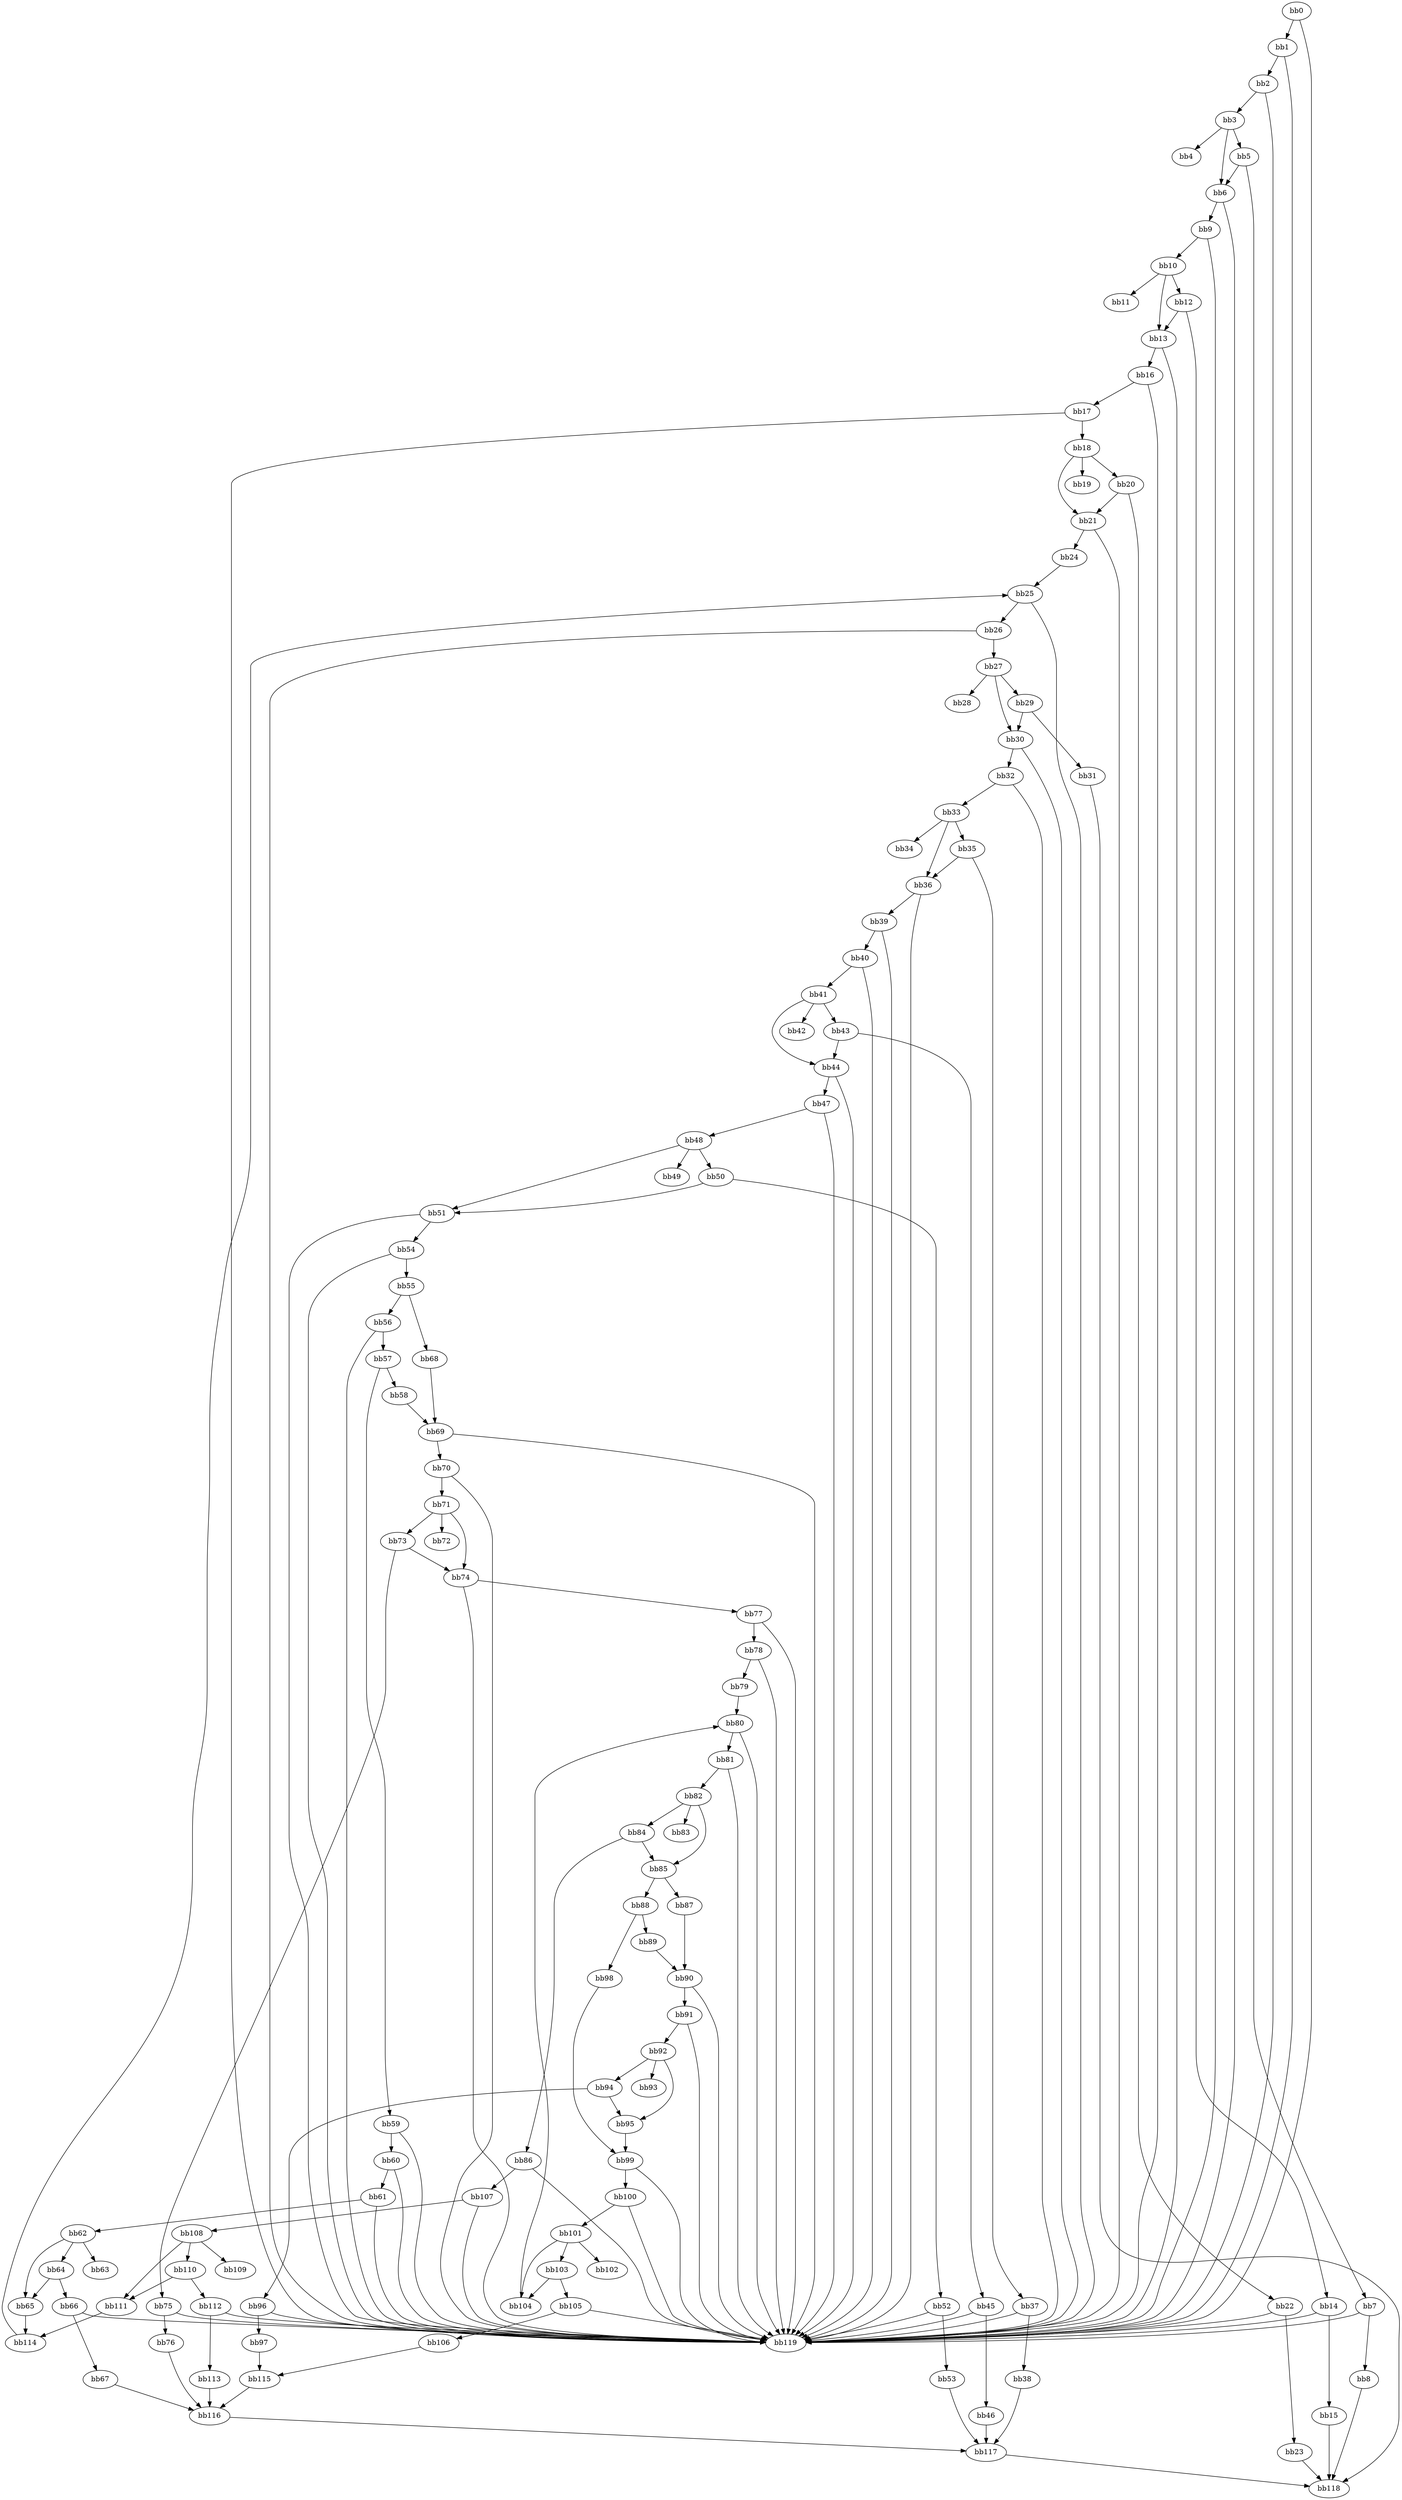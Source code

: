 digraph {
    0 [ label = "bb0\l" ]
    1 [ label = "bb1\l" ]
    2 [ label = "bb2\l" ]
    3 [ label = "bb3\l" ]
    4 [ label = "bb4\l" ]
    5 [ label = "bb5\l" ]
    6 [ label = "bb6\l" ]
    7 [ label = "bb7\l" ]
    8 [ label = "bb8\l" ]
    9 [ label = "bb9\l" ]
    10 [ label = "bb10\l" ]
    11 [ label = "bb11\l" ]
    12 [ label = "bb12\l" ]
    13 [ label = "bb13\l" ]
    14 [ label = "bb14\l" ]
    15 [ label = "bb15\l" ]
    16 [ label = "bb16\l" ]
    17 [ label = "bb17\l" ]
    18 [ label = "bb18\l" ]
    19 [ label = "bb19\l" ]
    20 [ label = "bb20\l" ]
    21 [ label = "bb21\l" ]
    22 [ label = "bb22\l" ]
    23 [ label = "bb23\l" ]
    24 [ label = "bb24\l" ]
    25 [ label = "bb25\l" ]
    26 [ label = "bb26\l" ]
    27 [ label = "bb27\l" ]
    28 [ label = "bb28\l" ]
    29 [ label = "bb29\l" ]
    30 [ label = "bb30\l" ]
    31 [ label = "bb31\l" ]
    32 [ label = "bb32\l" ]
    33 [ label = "bb33\l" ]
    34 [ label = "bb34\l" ]
    35 [ label = "bb35\l" ]
    36 [ label = "bb36\l" ]
    37 [ label = "bb37\l" ]
    38 [ label = "bb38\l" ]
    39 [ label = "bb39\l" ]
    40 [ label = "bb40\l" ]
    41 [ label = "bb41\l" ]
    42 [ label = "bb42\l" ]
    43 [ label = "bb43\l" ]
    44 [ label = "bb44\l" ]
    45 [ label = "bb45\l" ]
    46 [ label = "bb46\l" ]
    47 [ label = "bb47\l" ]
    48 [ label = "bb48\l" ]
    49 [ label = "bb49\l" ]
    50 [ label = "bb50\l" ]
    51 [ label = "bb51\l" ]
    52 [ label = "bb52\l" ]
    53 [ label = "bb53\l" ]
    54 [ label = "bb54\l" ]
    55 [ label = "bb55\l" ]
    56 [ label = "bb56\l" ]
    57 [ label = "bb57\l" ]
    58 [ label = "bb58\l" ]
    59 [ label = "bb59\l" ]
    60 [ label = "bb60\l" ]
    61 [ label = "bb61\l" ]
    62 [ label = "bb62\l" ]
    63 [ label = "bb63\l" ]
    64 [ label = "bb64\l" ]
    65 [ label = "bb65\l" ]
    66 [ label = "bb66\l" ]
    67 [ label = "bb67\l" ]
    68 [ label = "bb68\l" ]
    69 [ label = "bb69\l" ]
    70 [ label = "bb70\l" ]
    71 [ label = "bb71\l" ]
    72 [ label = "bb72\l" ]
    73 [ label = "bb73\l" ]
    74 [ label = "bb74\l" ]
    75 [ label = "bb75\l" ]
    76 [ label = "bb76\l" ]
    77 [ label = "bb77\l" ]
    78 [ label = "bb78\l" ]
    79 [ label = "bb79\l" ]
    80 [ label = "bb80\l" ]
    81 [ label = "bb81\l" ]
    82 [ label = "bb82\l" ]
    83 [ label = "bb83\l" ]
    84 [ label = "bb84\l" ]
    85 [ label = "bb85\l" ]
    86 [ label = "bb86\l" ]
    87 [ label = "bb87\l" ]
    88 [ label = "bb88\l" ]
    89 [ label = "bb89\l" ]
    90 [ label = "bb90\l" ]
    91 [ label = "bb91\l" ]
    92 [ label = "bb92\l" ]
    93 [ label = "bb93\l" ]
    94 [ label = "bb94\l" ]
    95 [ label = "bb95\l" ]
    96 [ label = "bb96\l" ]
    97 [ label = "bb97\l" ]
    98 [ label = "bb98\l" ]
    99 [ label = "bb99\l" ]
    100 [ label = "bb100\l" ]
    101 [ label = "bb101\l" ]
    102 [ label = "bb102\l" ]
    103 [ label = "bb103\l" ]
    104 [ label = "bb104\l" ]
    105 [ label = "bb105\l" ]
    106 [ label = "bb106\l" ]
    107 [ label = "bb107\l" ]
    108 [ label = "bb108\l" ]
    109 [ label = "bb109\l" ]
    110 [ label = "bb110\l" ]
    111 [ label = "bb111\l" ]
    112 [ label = "bb112\l" ]
    113 [ label = "bb113\l" ]
    114 [ label = "bb114\l" ]
    115 [ label = "bb115\l" ]
    116 [ label = "bb116\l" ]
    117 [ label = "bb117\l" ]
    118 [ label = "bb118\l" ]
    119 [ label = "bb119\l" ]
    0 -> 1 [ ]
    0 -> 119 [ ]
    1 -> 2 [ ]
    1 -> 119 [ ]
    2 -> 3 [ ]
    2 -> 119 [ ]
    3 -> 4 [ ]
    3 -> 5 [ ]
    3 -> 6 [ ]
    5 -> 6 [ ]
    5 -> 7 [ ]
    6 -> 9 [ ]
    6 -> 119 [ ]
    7 -> 8 [ ]
    7 -> 119 [ ]
    8 -> 118 [ ]
    9 -> 10 [ ]
    9 -> 119 [ ]
    10 -> 11 [ ]
    10 -> 12 [ ]
    10 -> 13 [ ]
    12 -> 13 [ ]
    12 -> 14 [ ]
    13 -> 16 [ ]
    13 -> 119 [ ]
    14 -> 15 [ ]
    14 -> 119 [ ]
    15 -> 118 [ ]
    16 -> 17 [ ]
    16 -> 119 [ ]
    17 -> 18 [ ]
    17 -> 119 [ ]
    18 -> 19 [ ]
    18 -> 20 [ ]
    18 -> 21 [ ]
    20 -> 21 [ ]
    20 -> 22 [ ]
    21 -> 24 [ ]
    21 -> 119 [ ]
    22 -> 23 [ ]
    22 -> 119 [ ]
    23 -> 118 [ ]
    24 -> 25 [ ]
    25 -> 26 [ ]
    25 -> 119 [ ]
    26 -> 27 [ ]
    26 -> 119 [ ]
    27 -> 28 [ ]
    27 -> 29 [ ]
    27 -> 30 [ ]
    29 -> 30 [ ]
    29 -> 31 [ ]
    30 -> 32 [ ]
    30 -> 119 [ ]
    31 -> 118 [ ]
    32 -> 33 [ ]
    32 -> 119 [ ]
    33 -> 34 [ ]
    33 -> 35 [ ]
    33 -> 36 [ ]
    35 -> 36 [ ]
    35 -> 37 [ ]
    36 -> 39 [ ]
    36 -> 119 [ ]
    37 -> 38 [ ]
    37 -> 119 [ ]
    38 -> 117 [ ]
    39 -> 40 [ ]
    39 -> 119 [ ]
    40 -> 41 [ ]
    40 -> 119 [ ]
    41 -> 42 [ ]
    41 -> 43 [ ]
    41 -> 44 [ ]
    43 -> 44 [ ]
    43 -> 45 [ ]
    44 -> 47 [ ]
    44 -> 119 [ ]
    45 -> 46 [ ]
    45 -> 119 [ ]
    46 -> 117 [ ]
    47 -> 48 [ ]
    47 -> 119 [ ]
    48 -> 49 [ ]
    48 -> 50 [ ]
    48 -> 51 [ ]
    50 -> 51 [ ]
    50 -> 52 [ ]
    51 -> 54 [ ]
    51 -> 119 [ ]
    52 -> 53 [ ]
    52 -> 119 [ ]
    53 -> 117 [ ]
    54 -> 55 [ ]
    54 -> 119 [ ]
    55 -> 56 [ ]
    55 -> 68 [ ]
    56 -> 57 [ ]
    56 -> 119 [ ]
    57 -> 58 [ ]
    57 -> 59 [ ]
    58 -> 69 [ ]
    59 -> 60 [ ]
    59 -> 119 [ ]
    60 -> 61 [ ]
    60 -> 119 [ ]
    61 -> 62 [ ]
    61 -> 119 [ ]
    62 -> 63 [ ]
    62 -> 64 [ ]
    62 -> 65 [ ]
    64 -> 65 [ ]
    64 -> 66 [ ]
    65 -> 114 [ ]
    66 -> 67 [ ]
    66 -> 119 [ ]
    67 -> 116 [ ]
    68 -> 69 [ ]
    69 -> 70 [ ]
    69 -> 119 [ ]
    70 -> 71 [ ]
    70 -> 119 [ ]
    71 -> 72 [ ]
    71 -> 73 [ ]
    71 -> 74 [ ]
    73 -> 74 [ ]
    73 -> 75 [ ]
    74 -> 77 [ ]
    74 -> 119 [ ]
    75 -> 76 [ ]
    75 -> 119 [ ]
    76 -> 116 [ ]
    77 -> 78 [ ]
    77 -> 119 [ ]
    78 -> 79 [ ]
    78 -> 119 [ ]
    79 -> 80 [ ]
    80 -> 81 [ ]
    80 -> 119 [ ]
    81 -> 82 [ ]
    81 -> 119 [ ]
    82 -> 83 [ ]
    82 -> 84 [ ]
    82 -> 85 [ ]
    84 -> 85 [ ]
    84 -> 86 [ ]
    85 -> 87 [ ]
    85 -> 88 [ ]
    86 -> 107 [ ]
    86 -> 119 [ ]
    87 -> 90 [ ]
    88 -> 89 [ ]
    88 -> 98 [ ]
    89 -> 90 [ ]
    90 -> 91 [ ]
    90 -> 119 [ ]
    91 -> 92 [ ]
    91 -> 119 [ ]
    92 -> 93 [ ]
    92 -> 94 [ ]
    92 -> 95 [ ]
    94 -> 95 [ ]
    94 -> 96 [ ]
    95 -> 99 [ ]
    96 -> 97 [ ]
    96 -> 119 [ ]
    97 -> 115 [ ]
    98 -> 99 [ ]
    99 -> 100 [ ]
    99 -> 119 [ ]
    100 -> 101 [ ]
    100 -> 119 [ ]
    101 -> 102 [ ]
    101 -> 103 [ ]
    101 -> 104 [ ]
    103 -> 104 [ ]
    103 -> 105 [ ]
    104 -> 80 [ ]
    105 -> 106 [ ]
    105 -> 119 [ ]
    106 -> 115 [ ]
    107 -> 108 [ ]
    107 -> 119 [ ]
    108 -> 109 [ ]
    108 -> 110 [ ]
    108 -> 111 [ ]
    110 -> 111 [ ]
    110 -> 112 [ ]
    111 -> 114 [ ]
    112 -> 113 [ ]
    112 -> 119 [ ]
    113 -> 116 [ ]
    114 -> 25 [ ]
    115 -> 116 [ ]
    116 -> 117 [ ]
    117 -> 118 [ ]
}

